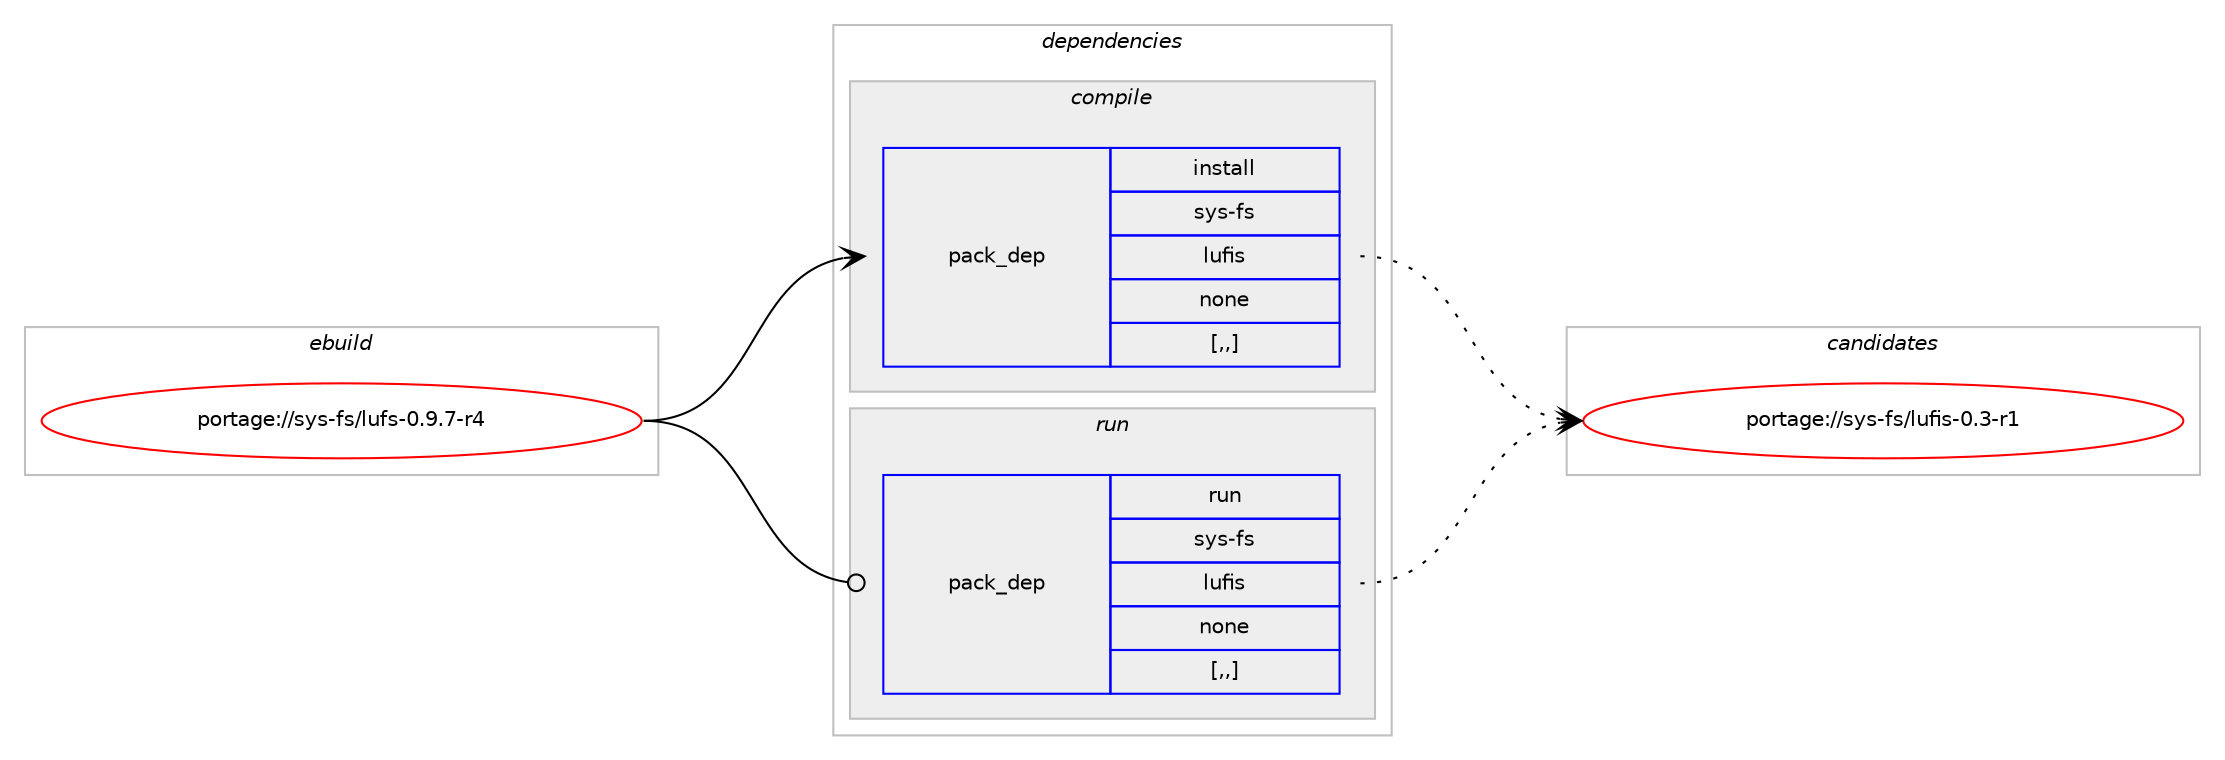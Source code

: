 digraph prolog {

# *************
# Graph options
# *************

newrank=true;
concentrate=true;
compound=true;
graph [rankdir=LR,fontname=Helvetica,fontsize=10,ranksep=1.5];#, ranksep=2.5, nodesep=0.2];
edge  [arrowhead=vee];
node  [fontname=Helvetica,fontsize=10];

# **********
# The ebuild
# **********

subgraph cluster_leftcol {
color=gray;
label=<<i>ebuild</i>>;
id [label="portage://sys-fs/lufs-0.9.7-r4", color=red, width=4, href="../sys-fs/lufs-0.9.7-r4.svg"];
}

# ****************
# The dependencies
# ****************

subgraph cluster_midcol {
color=gray;
label=<<i>dependencies</i>>;
subgraph cluster_compile {
fillcolor="#eeeeee";
style=filled;
label=<<i>compile</i>>;
subgraph pack317293 {
dependency436511 [label=<<TABLE BORDER="0" CELLBORDER="1" CELLSPACING="0" CELLPADDING="4" WIDTH="220"><TR><TD ROWSPAN="6" CELLPADDING="30">pack_dep</TD></TR><TR><TD WIDTH="110">install</TD></TR><TR><TD>sys-fs</TD></TR><TR><TD>lufis</TD></TR><TR><TD>none</TD></TR><TR><TD>[,,]</TD></TR></TABLE>>, shape=none, color=blue];
}
id:e -> dependency436511:w [weight=20,style="solid",arrowhead="vee"];
}
subgraph cluster_compileandrun {
fillcolor="#eeeeee";
style=filled;
label=<<i>compile and run</i>>;
}
subgraph cluster_run {
fillcolor="#eeeeee";
style=filled;
label=<<i>run</i>>;
subgraph pack317294 {
dependency436512 [label=<<TABLE BORDER="0" CELLBORDER="1" CELLSPACING="0" CELLPADDING="4" WIDTH="220"><TR><TD ROWSPAN="6" CELLPADDING="30">pack_dep</TD></TR><TR><TD WIDTH="110">run</TD></TR><TR><TD>sys-fs</TD></TR><TR><TD>lufis</TD></TR><TR><TD>none</TD></TR><TR><TD>[,,]</TD></TR></TABLE>>, shape=none, color=blue];
}
id:e -> dependency436512:w [weight=20,style="solid",arrowhead="odot"];
}
}

# **************
# The candidates
# **************

subgraph cluster_choices {
rank=same;
color=gray;
label=<<i>candidates</i>>;

subgraph choice317293 {
color=black;
nodesep=1;
choice1151211154510211547108117102105115454846514511449 [label="portage://sys-fs/lufis-0.3-r1", color=red, width=4,href="../sys-fs/lufis-0.3-r1.svg"];
dependency436511:e -> choice1151211154510211547108117102105115454846514511449:w [style=dotted,weight="100"];
}
subgraph choice317294 {
color=black;
nodesep=1;
choice1151211154510211547108117102105115454846514511449 [label="portage://sys-fs/lufis-0.3-r1", color=red, width=4,href="../sys-fs/lufis-0.3-r1.svg"];
dependency436512:e -> choice1151211154510211547108117102105115454846514511449:w [style=dotted,weight="100"];
}
}

}
